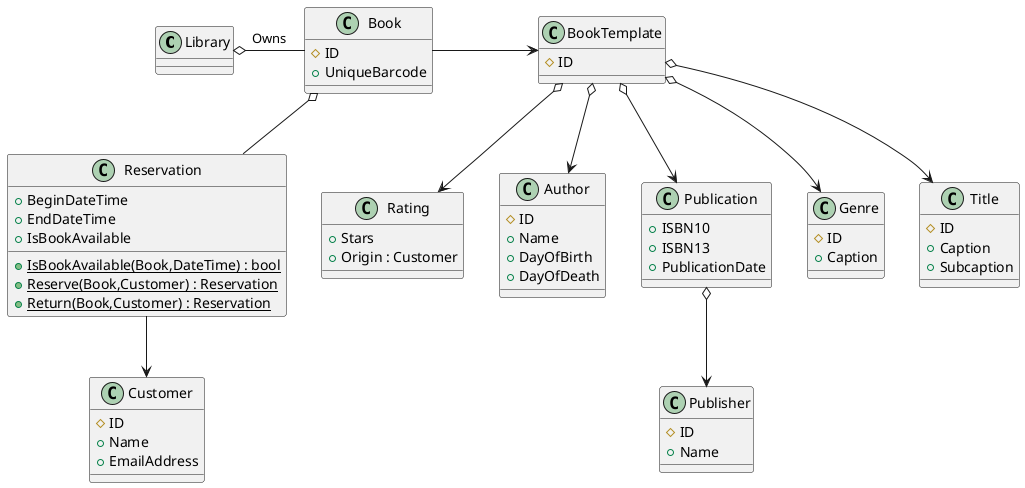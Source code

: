 @startuml

class Library {
}
Library o- Book : Owns

class Book {
	#ID
	+UniqueBarcode
}
Book -> BookTemplate
Book o-- Reservation

class BookTemplate {
	#ID
}
BookTemplate o--> Rating
BookTemplate o--> Author
BookTemplate o--> Publication
BookTemplate o--> Genre
BookTemplate o--> Title

class Rating {
	+Stars
	+Origin : Customer
}

class Author {
	#ID
	+Name
	+DayOfBirth
	+DayOfDeath
}

class Publication {
	+ISBN10
	+ISBN13
	+PublicationDate
}
Publication o--> Publisher

class Publisher {
	#ID
	+Name
}

class Genre {
	#ID
	+Caption
}

class Title {
	#ID
	+Caption
	+Subcaption
}

class Reservation {
	{static} +IsBookAvailable(Book,DateTime) : bool
	{static} +Reserve(Book,Customer) : Reservation
	{static} +Return(Book,Customer) : Reservation
	+BeginDateTime
	+EndDateTime
	+IsBookAvailable
}

Reservation --> Customer

class Customer {
	#ID
	+Name
	+EmailAddress
}


@enduml